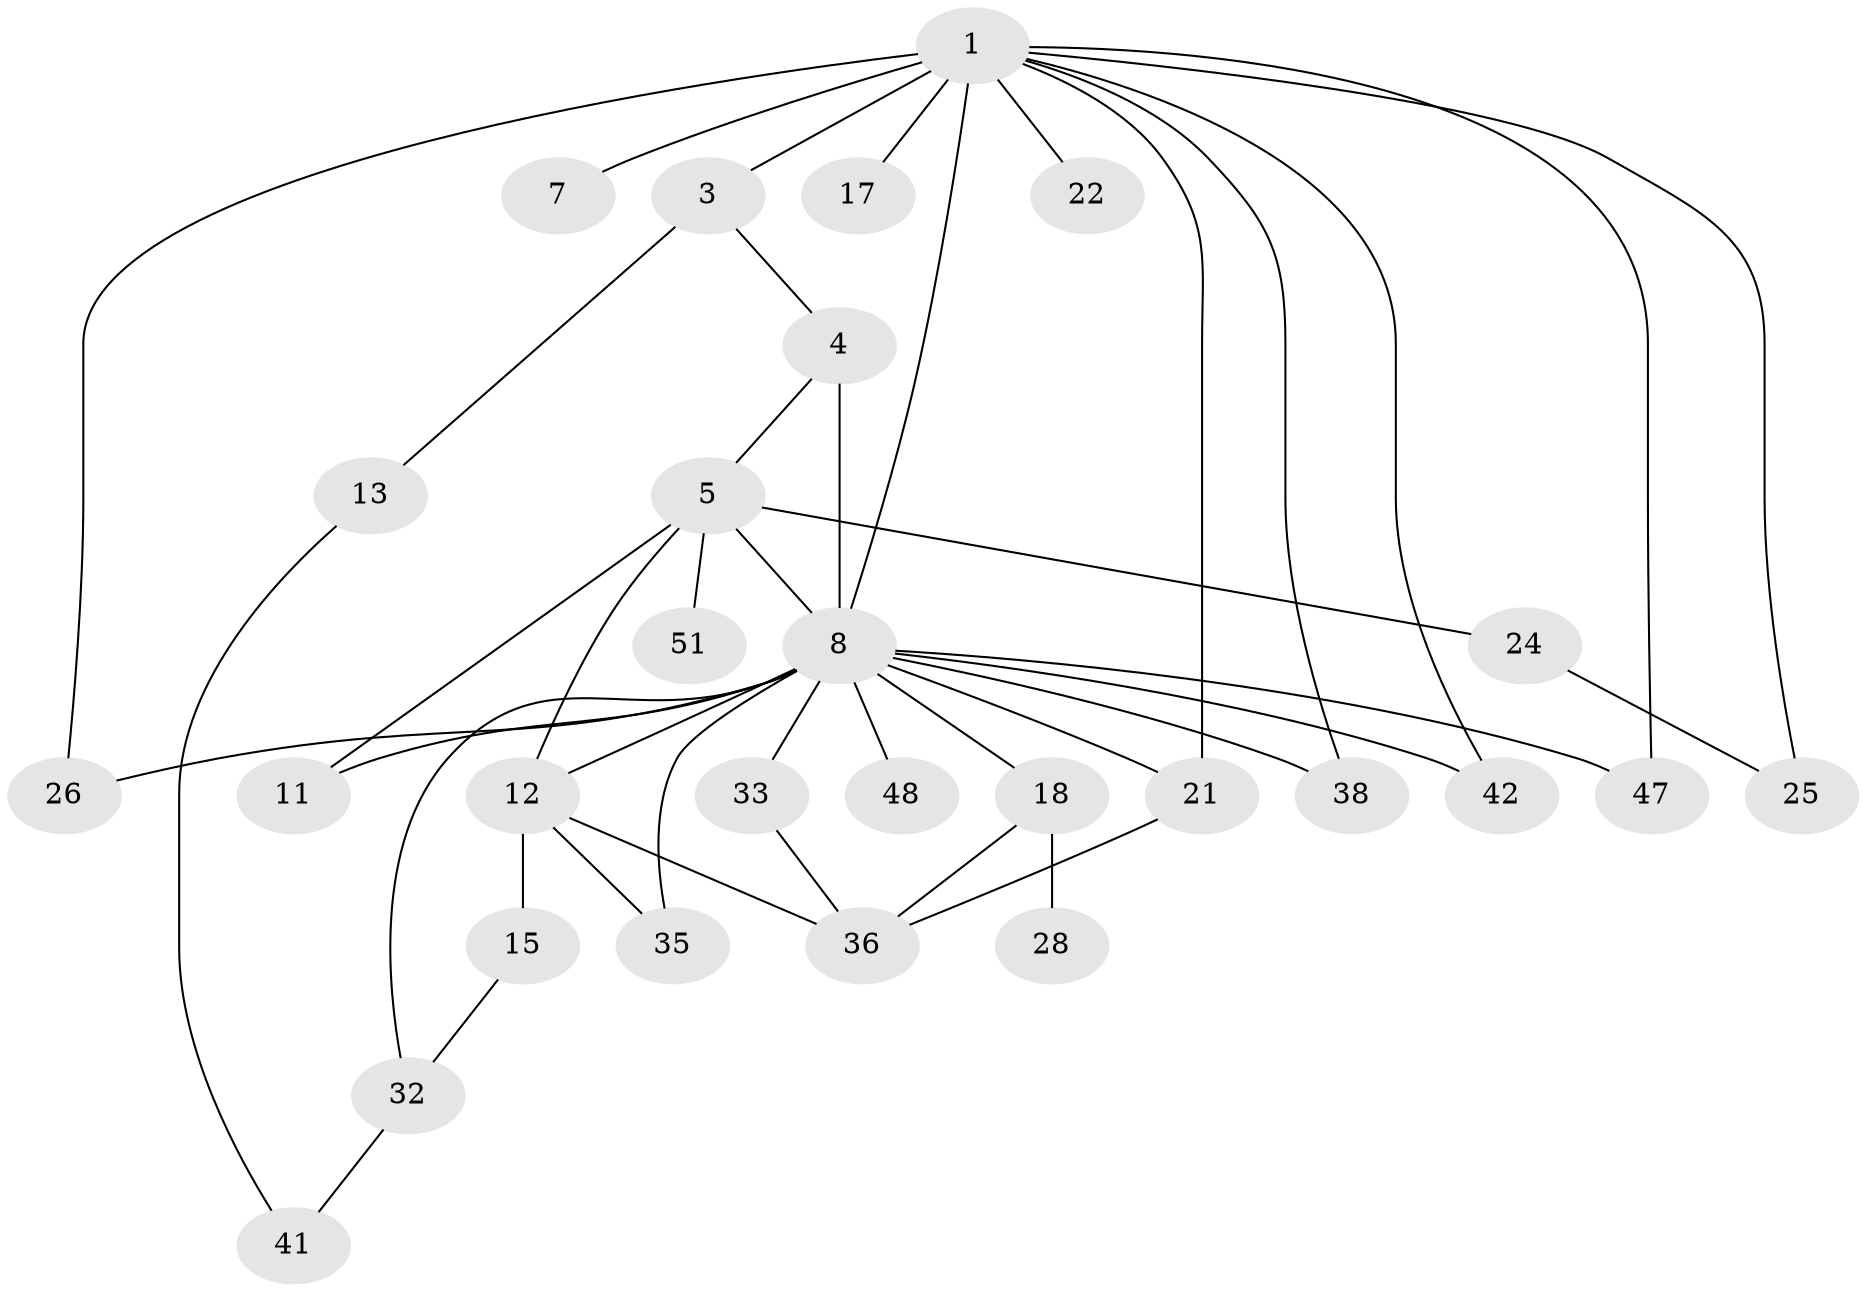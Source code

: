 // original degree distribution, {5: 0.08771929824561403, 3: 0.19298245614035087, 6: 0.03508771929824561, 1: 0.22807017543859648, 7: 0.017543859649122806, 2: 0.3157894736842105, 4: 0.12280701754385964}
// Generated by graph-tools (version 1.1) at 2025/17/03/04/25 18:17:09]
// undirected, 28 vertices, 43 edges
graph export_dot {
graph [start="1"]
  node [color=gray90,style=filled];
  1 [super="+2+6"];
  3;
  4;
  5;
  7;
  8 [super="+23+19"];
  11 [super="+43"];
  12 [super="+14"];
  13;
  15;
  17;
  18;
  21 [super="+44+34"];
  22;
  24;
  25 [super="+40"];
  26;
  28;
  32 [super="+50"];
  33;
  35 [super="+39+55"];
  36 [super="+45"];
  38;
  41;
  42;
  47 [super="+53"];
  48;
  51;
  1 -- 3;
  1 -- 7;
  1 -- 22;
  1 -- 38;
  1 -- 26;
  1 -- 47;
  1 -- 17;
  1 -- 21;
  1 -- 42;
  1 -- 25;
  1 -- 8 [weight=3];
  3 -- 4;
  3 -- 13;
  4 -- 5;
  4 -- 8 [weight=3];
  5 -- 24;
  5 -- 51;
  5 -- 11;
  5 -- 12;
  5 -- 8;
  8 -- 11;
  8 -- 12;
  8 -- 18;
  8 -- 48;
  8 -- 38;
  8 -- 32;
  8 -- 33 [weight=2];
  8 -- 35;
  8 -- 42;
  8 -- 47;
  8 -- 21;
  8 -- 26;
  12 -- 15;
  12 -- 35;
  12 -- 36;
  13 -- 41;
  15 -- 32;
  18 -- 28;
  18 -- 36;
  21 -- 36;
  24 -- 25;
  32 -- 41;
  33 -- 36;
}
